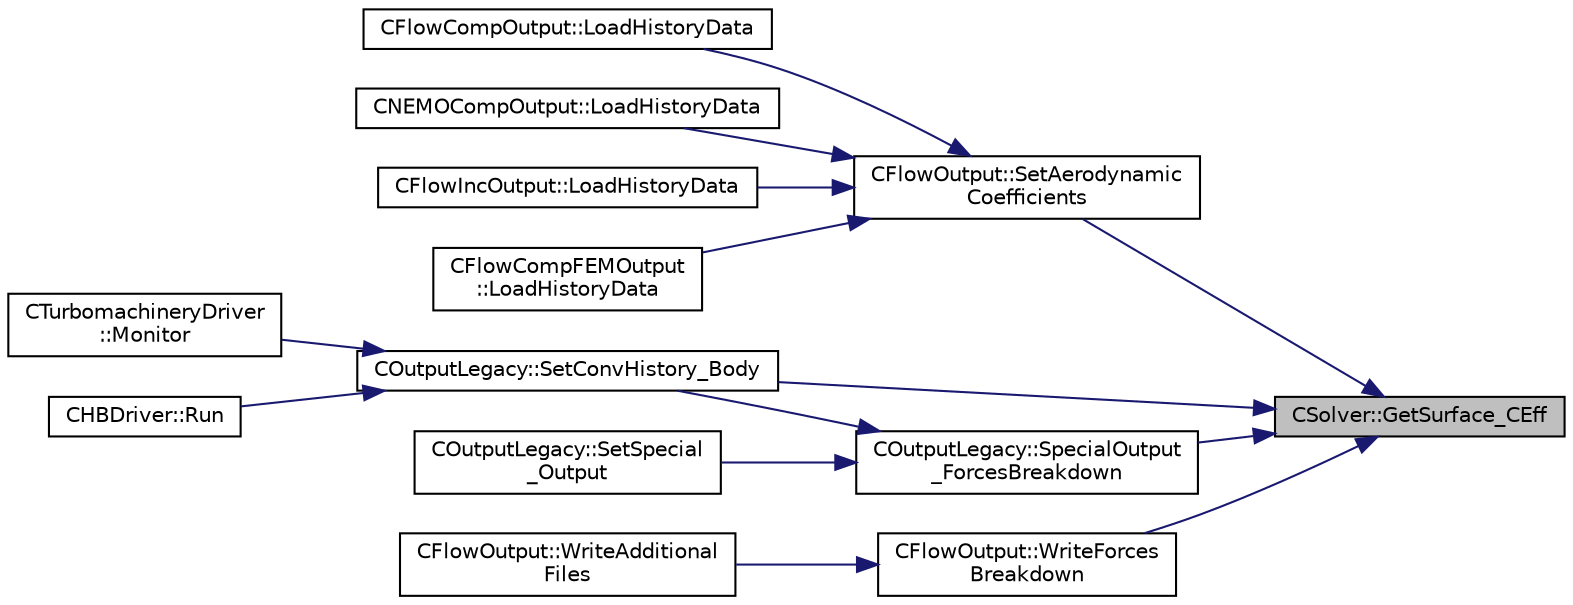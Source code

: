 digraph "CSolver::GetSurface_CEff"
{
 // LATEX_PDF_SIZE
  edge [fontname="Helvetica",fontsize="10",labelfontname="Helvetica",labelfontsize="10"];
  node [fontname="Helvetica",fontsize="10",shape=record];
  rankdir="RL";
  Node1 [label="CSolver::GetSurface_CEff",height=0.2,width=0.4,color="black", fillcolor="grey75", style="filled", fontcolor="black",tooltip="A virtual member."];
  Node1 -> Node2 [dir="back",color="midnightblue",fontsize="10",style="solid",fontname="Helvetica"];
  Node2 [label="CFlowOutput::SetAerodynamic\lCoefficients",height=0.2,width=0.4,color="black", fillcolor="white", style="filled",URL="$classCFlowOutput.html#a9f4b0e5d37d13ef19e97ef12de67a78b",tooltip="Set the value of the aerodynamic coefficients."];
  Node2 -> Node3 [dir="back",color="midnightblue",fontsize="10",style="solid",fontname="Helvetica"];
  Node3 [label="CFlowCompOutput::LoadHistoryData",height=0.2,width=0.4,color="black", fillcolor="white", style="filled",URL="$classCFlowCompOutput.html#a393cb19a691990ee6e88f844eccc79ed",tooltip="Load the history output field values."];
  Node2 -> Node4 [dir="back",color="midnightblue",fontsize="10",style="solid",fontname="Helvetica"];
  Node4 [label="CNEMOCompOutput::LoadHistoryData",height=0.2,width=0.4,color="black", fillcolor="white", style="filled",URL="$classCNEMOCompOutput.html#a7a9f1a32fe55e6a967a27eb38408ec99",tooltip="Load the history output field values."];
  Node2 -> Node5 [dir="back",color="midnightblue",fontsize="10",style="solid",fontname="Helvetica"];
  Node5 [label="CFlowIncOutput::LoadHistoryData",height=0.2,width=0.4,color="black", fillcolor="white", style="filled",URL="$classCFlowIncOutput.html#a466112efa2e3a89cdd2456701a0480b5",tooltip="Load the history output field values."];
  Node2 -> Node6 [dir="back",color="midnightblue",fontsize="10",style="solid",fontname="Helvetica"];
  Node6 [label="CFlowCompFEMOutput\l::LoadHistoryData",height=0.2,width=0.4,color="black", fillcolor="white", style="filled",URL="$classCFlowCompFEMOutput.html#a0a4561b8ab0dffd1052f884062fd9710",tooltip="Load the history output field values."];
  Node1 -> Node7 [dir="back",color="midnightblue",fontsize="10",style="solid",fontname="Helvetica"];
  Node7 [label="COutputLegacy::SetConvHistory_Body",height=0.2,width=0.4,color="black", fillcolor="white", style="filled",URL="$classCOutputLegacy.html#a217cc0d778a3828499189a9debee47c6",tooltip="Write the history file and the convergence on the screen for serial computations."];
  Node7 -> Node8 [dir="back",color="midnightblue",fontsize="10",style="solid",fontname="Helvetica"];
  Node8 [label="CTurbomachineryDriver\l::Monitor",height=0.2,width=0.4,color="black", fillcolor="white", style="filled",URL="$classCTurbomachineryDriver.html#a46d71c90157f3116888e41d0789be956",tooltip="Monitor the computation."];
  Node7 -> Node9 [dir="back",color="midnightblue",fontsize="10",style="solid",fontname="Helvetica"];
  Node9 [label="CHBDriver::Run",height=0.2,width=0.4,color="black", fillcolor="white", style="filled",URL="$classCHBDriver.html#a741b28f789c77858055bdea1d5716f21",tooltip="Run a single iteration of a Harmonic Balance problem."];
  Node1 -> Node10 [dir="back",color="midnightblue",fontsize="10",style="solid",fontname="Helvetica"];
  Node10 [label="COutputLegacy::SpecialOutput\l_ForcesBreakdown",height=0.2,width=0.4,color="black", fillcolor="white", style="filled",URL="$classCOutputLegacy.html#a7769476ac1ae8b5d44c8e3c90d81ed76",tooltip="Write the history file and the convergence on the screen for serial computations."];
  Node10 -> Node7 [dir="back",color="midnightblue",fontsize="10",style="solid",fontname="Helvetica"];
  Node10 -> Node11 [dir="back",color="midnightblue",fontsize="10",style="solid",fontname="Helvetica"];
  Node11 [label="COutputLegacy::SetSpecial\l_Output",height=0.2,width=0.4,color="black", fillcolor="white", style="filled",URL="$classCOutputLegacy.html#ab087aa06a268f2a2b96ead0cd32c0c41",tooltip="Writes the special output files."];
  Node1 -> Node12 [dir="back",color="midnightblue",fontsize="10",style="solid",fontname="Helvetica"];
  Node12 [label="CFlowOutput::WriteForces\lBreakdown",height=0.2,width=0.4,color="black", fillcolor="white", style="filled",URL="$classCFlowOutput.html#aff6a6f11c9f53f559bab9ca94b21cd2a",tooltip="Write the forces breakdown file."];
  Node12 -> Node13 [dir="back",color="midnightblue",fontsize="10",style="solid",fontname="Helvetica"];
  Node13 [label="CFlowOutput::WriteAdditional\lFiles",height=0.2,width=0.4,color="black", fillcolor="white", style="filled",URL="$classCFlowOutput.html#aaac3fb7b2575967b157c306065ab1ea8",tooltip="Write any additional files defined for the current solver."];
}
